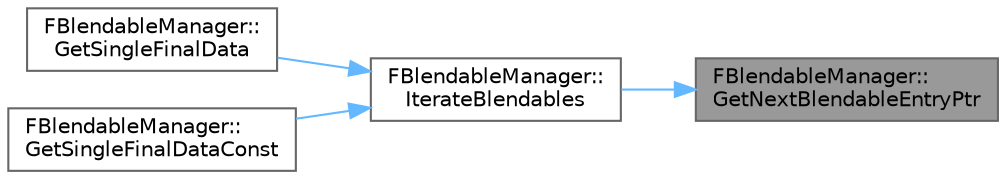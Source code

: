 digraph "FBlendableManager::GetNextBlendableEntryPtr"
{
 // INTERACTIVE_SVG=YES
 // LATEX_PDF_SIZE
  bgcolor="transparent";
  edge [fontname=Helvetica,fontsize=10,labelfontname=Helvetica,labelfontsize=10];
  node [fontname=Helvetica,fontsize=10,shape=box,height=0.2,width=0.4];
  rankdir="RL";
  Node1 [id="Node000001",label="FBlendableManager::\lGetNextBlendableEntryPtr",height=0.2,width=0.4,color="gray40", fillcolor="grey60", style="filled", fontcolor="black",tooltip=" "];
  Node1 -> Node2 [id="edge1_Node000001_Node000002",dir="back",color="steelblue1",style="solid",tooltip=" "];
  Node2 [id="Node000002",label="FBlendableManager::\lIterateBlendables",height=0.2,width=0.4,color="grey40", fillcolor="white", style="filled",URL="$d1/d69/classFBlendableManager.html#a1e7d6968f4edceda3a2b663495f88609",tooltip=" "];
  Node2 -> Node3 [id="edge2_Node000002_Node000003",dir="back",color="steelblue1",style="solid",tooltip=" "];
  Node3 [id="Node000003",label="FBlendableManager::\lGetSingleFinalData",height=0.2,width=0.4,color="grey40", fillcolor="white", style="filled",URL="$d1/d69/classFBlendableManager.html#ab1291c5528a615e3c7494eaaed5685d3",tooltip=" "];
  Node2 -> Node4 [id="edge3_Node000002_Node000004",dir="back",color="steelblue1",style="solid",tooltip=" "];
  Node4 [id="Node000004",label="FBlendableManager::\lGetSingleFinalDataConst",height=0.2,width=0.4,color="grey40", fillcolor="white", style="filled",URL="$d1/d69/classFBlendableManager.html#af66ebfcae44a04aaf6c2b6ba2e78f240",tooltip=" "];
}
